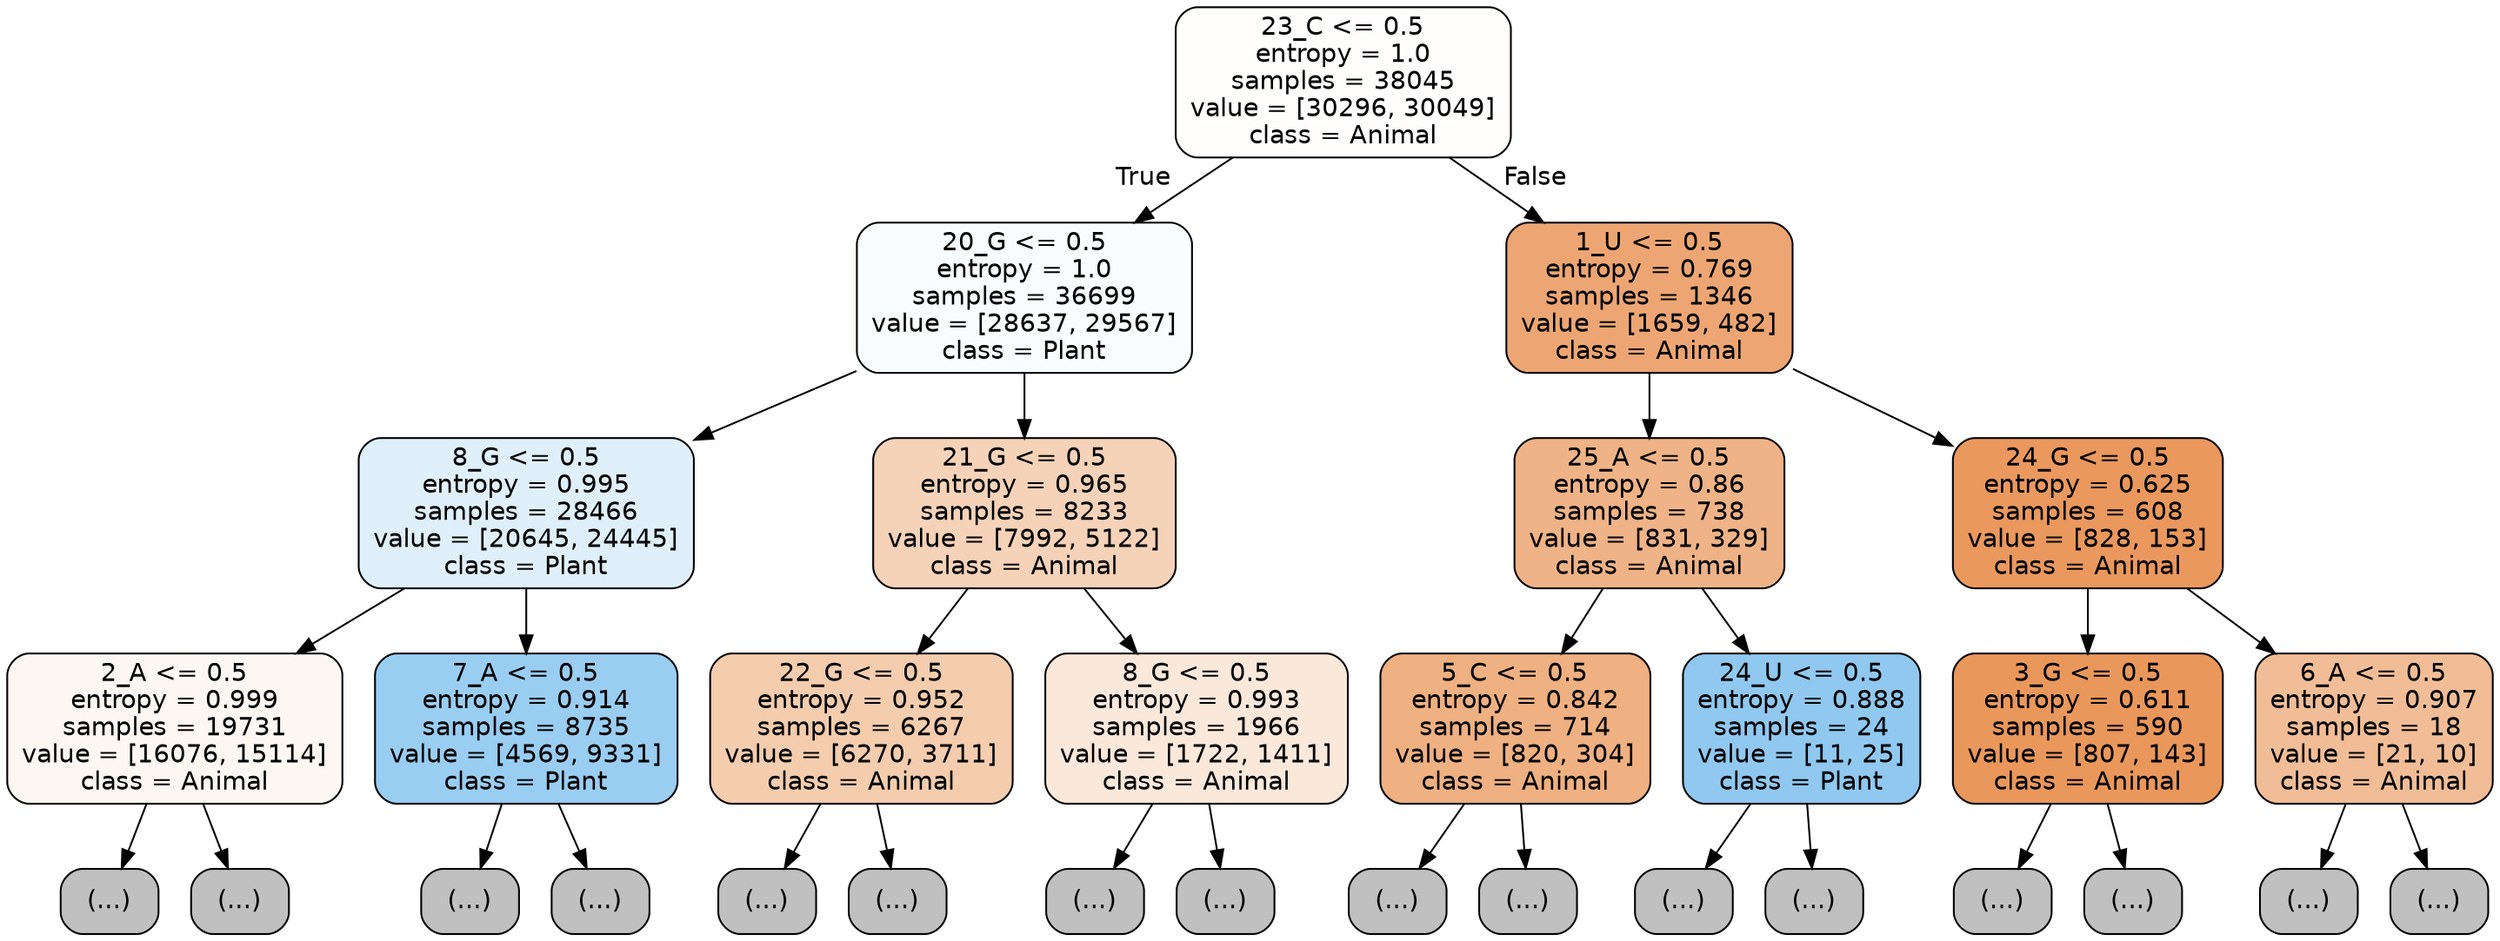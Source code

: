 digraph Tree {
node [shape=box, style="filled, rounded", color="black", fontname="helvetica"] ;
edge [fontname="helvetica"] ;
0 [label="23_C <= 0.5\nentropy = 1.0\nsamples = 38045\nvalue = [30296, 30049]\nclass = Animal", fillcolor="#fffefd"] ;
1 [label="20_G <= 0.5\nentropy = 1.0\nsamples = 36699\nvalue = [28637, 29567]\nclass = Plant", fillcolor="#f9fcfe"] ;
0 -> 1 [labeldistance=2.5, labelangle=45, headlabel="True"] ;
2 [label="8_G <= 0.5\nentropy = 0.995\nsamples = 28466\nvalue = [20645, 24445]\nclass = Plant", fillcolor="#e0f0fb"] ;
1 -> 2 ;
3 [label="2_A <= 0.5\nentropy = 0.999\nsamples = 19731\nvalue = [16076, 15114]\nclass = Animal", fillcolor="#fdf7f3"] ;
2 -> 3 ;
4 [label="(...)", fillcolor="#C0C0C0"] ;
3 -> 4 ;
6861 [label="(...)", fillcolor="#C0C0C0"] ;
3 -> 6861 ;
8988 [label="7_A <= 0.5\nentropy = 0.914\nsamples = 8735\nvalue = [4569, 9331]\nclass = Plant", fillcolor="#9acdf2"] ;
2 -> 8988 ;
8989 [label="(...)", fillcolor="#C0C0C0"] ;
8988 -> 8989 ;
11260 [label="(...)", fillcolor="#C0C0C0"] ;
8988 -> 11260 ;
12191 [label="21_G <= 0.5\nentropy = 0.965\nsamples = 8233\nvalue = [7992, 5122]\nclass = Animal", fillcolor="#f6d2b8"] ;
1 -> 12191 ;
12192 [label="22_G <= 0.5\nentropy = 0.952\nsamples = 6267\nvalue = [6270, 3711]\nclass = Animal", fillcolor="#f4ccae"] ;
12191 -> 12192 ;
12193 [label="(...)", fillcolor="#C0C0C0"] ;
12192 -> 12193 ;
14932 [label="(...)", fillcolor="#C0C0C0"] ;
12192 -> 14932 ;
15211 [label="8_G <= 0.5\nentropy = 0.993\nsamples = 1966\nvalue = [1722, 1411]\nclass = Animal", fillcolor="#fae8db"] ;
12191 -> 15211 ;
15212 [label="(...)", fillcolor="#C0C0C0"] ;
15211 -> 15212 ;
15975 [label="(...)", fillcolor="#C0C0C0"] ;
15211 -> 15975 ;
16236 [label="1_U <= 0.5\nentropy = 0.769\nsamples = 1346\nvalue = [1659, 482]\nclass = Animal", fillcolor="#eda673"] ;
0 -> 16236 [labeldistance=2.5, labelangle=-45, headlabel="False"] ;
16237 [label="25_A <= 0.5\nentropy = 0.86\nsamples = 738\nvalue = [831, 329]\nclass = Animal", fillcolor="#efb387"] ;
16236 -> 16237 ;
16238 [label="5_C <= 0.5\nentropy = 0.842\nsamples = 714\nvalue = [820, 304]\nclass = Animal", fillcolor="#efb082"] ;
16237 -> 16238 ;
16239 [label="(...)", fillcolor="#C0C0C0"] ;
16238 -> 16239 ;
16530 [label="(...)", fillcolor="#C0C0C0"] ;
16238 -> 16530 ;
16625 [label="24_U <= 0.5\nentropy = 0.888\nsamples = 24\nvalue = [11, 25]\nclass = Plant", fillcolor="#90c8f0"] ;
16237 -> 16625 ;
16626 [label="(...)", fillcolor="#C0C0C0"] ;
16625 -> 16626 ;
16635 [label="(...)", fillcolor="#C0C0C0"] ;
16625 -> 16635 ;
16642 [label="24_G <= 0.5\nentropy = 0.625\nsamples = 608\nvalue = [828, 153]\nclass = Animal", fillcolor="#ea985e"] ;
16236 -> 16642 ;
16643 [label="3_G <= 0.5\nentropy = 0.611\nsamples = 590\nvalue = [807, 143]\nclass = Animal", fillcolor="#ea975c"] ;
16642 -> 16643 ;
16644 [label="(...)", fillcolor="#C0C0C0"] ;
16643 -> 16644 ;
16793 [label="(...)", fillcolor="#C0C0C0"] ;
16643 -> 16793 ;
16870 [label="6_A <= 0.5\nentropy = 0.907\nsamples = 18\nvalue = [21, 10]\nclass = Animal", fillcolor="#f1bd97"] ;
16642 -> 16870 ;
16871 [label="(...)", fillcolor="#C0C0C0"] ;
16870 -> 16871 ;
16880 [label="(...)", fillcolor="#C0C0C0"] ;
16870 -> 16880 ;
}